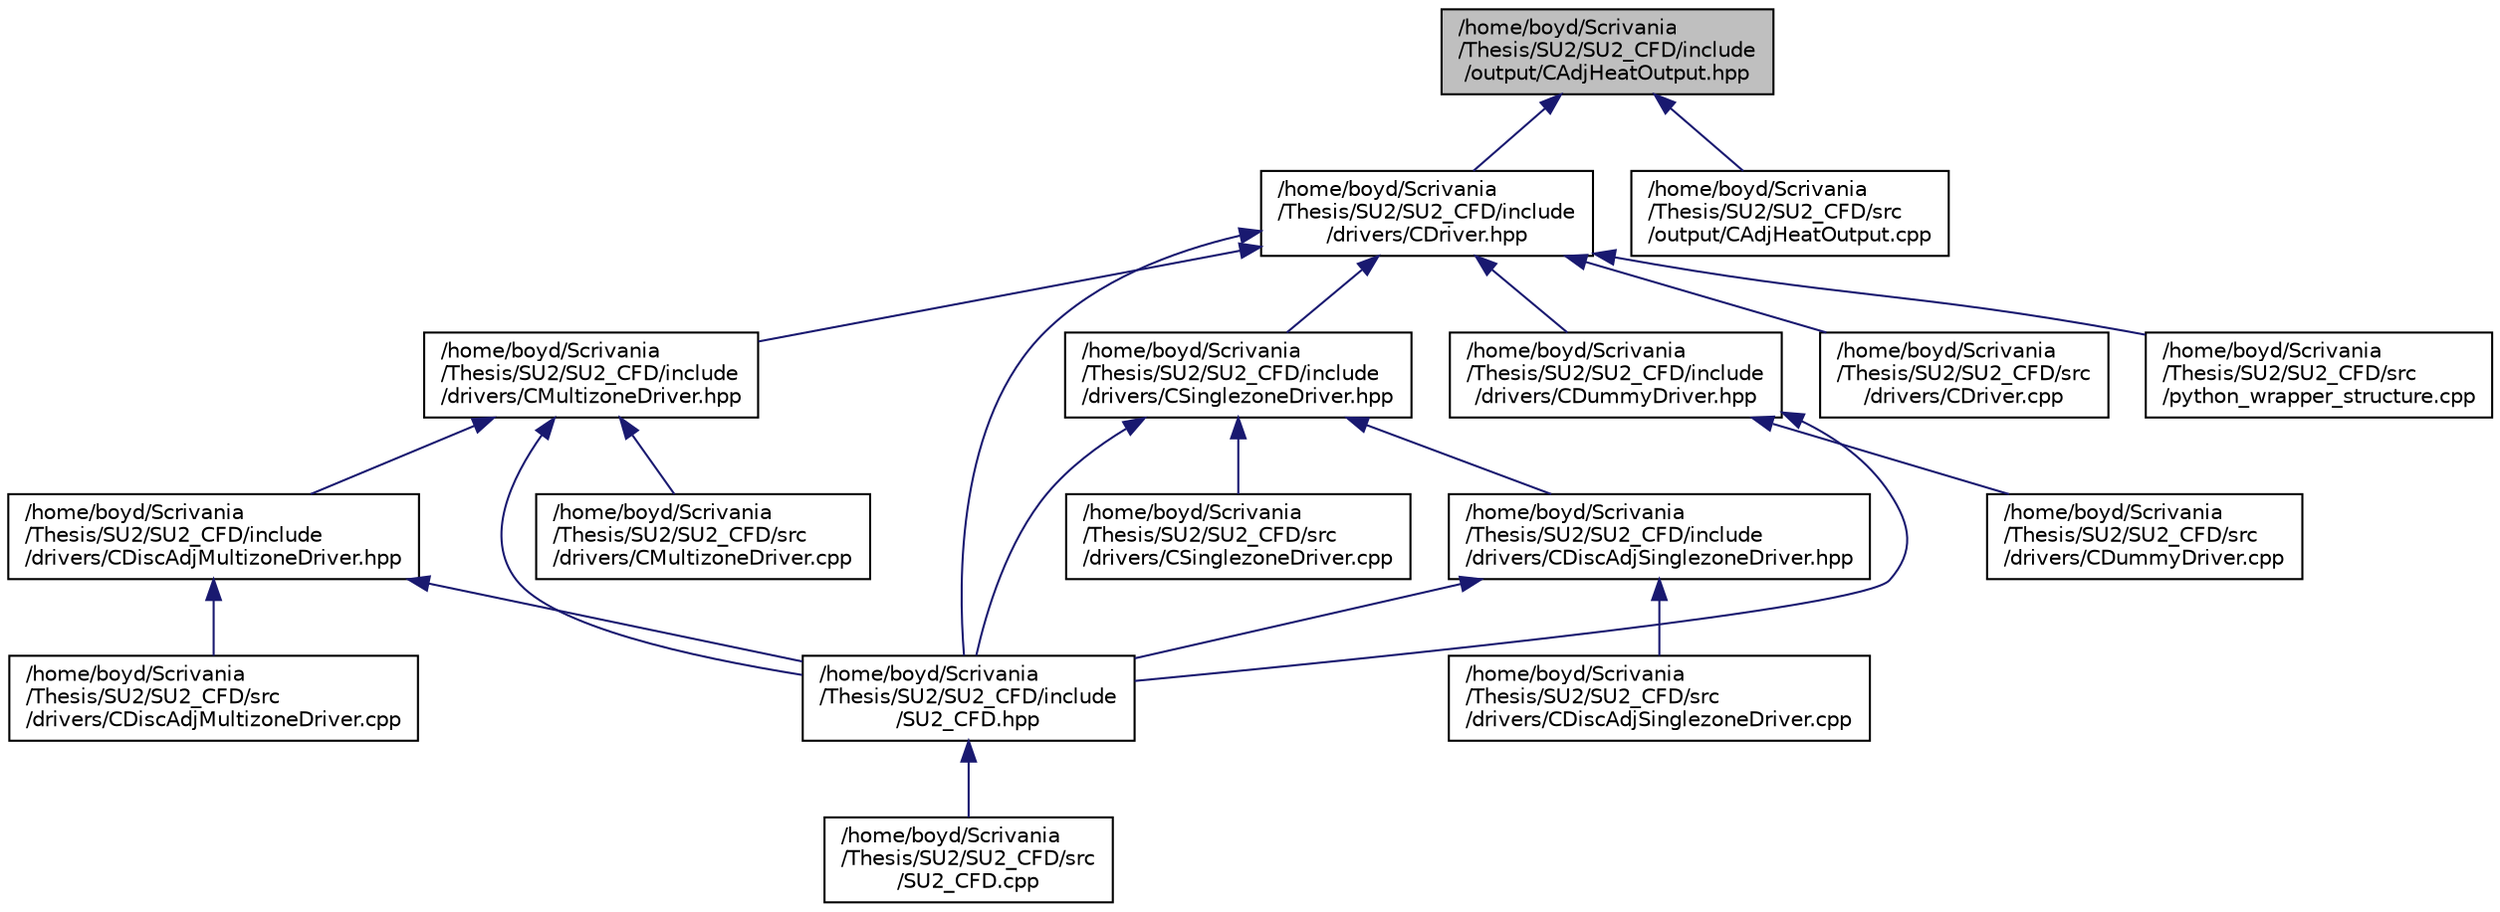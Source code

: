 digraph "/home/boyd/Scrivania/Thesis/SU2/SU2_CFD/include/output/CAdjHeatOutput.hpp"
{
  edge [fontname="Helvetica",fontsize="10",labelfontname="Helvetica",labelfontsize="10"];
  node [fontname="Helvetica",fontsize="10",shape=record];
  Node29 [label="/home/boyd/Scrivania\l/Thesis/SU2/SU2_CFD/include\l/output/CAdjHeatOutput.hpp",height=0.2,width=0.4,color="black", fillcolor="grey75", style="filled", fontcolor="black"];
  Node29 -> Node30 [dir="back",color="midnightblue",fontsize="10",style="solid",fontname="Helvetica"];
  Node30 [label="/home/boyd/Scrivania\l/Thesis/SU2/SU2_CFD/include\l/drivers/CDriver.hpp",height=0.2,width=0.4,color="black", fillcolor="white", style="filled",URL="$_c_driver_8hpp.html"];
  Node30 -> Node31 [dir="back",color="midnightblue",fontsize="10",style="solid",fontname="Helvetica"];
  Node31 [label="/home/boyd/Scrivania\l/Thesis/SU2/SU2_CFD/include\l/drivers/CMultizoneDriver.hpp",height=0.2,width=0.4,color="black", fillcolor="white", style="filled",URL="$_c_multizone_driver_8hpp.html",tooltip="Headers of the main subroutines for driving single or multi-zone problems. The subroutines and functi..."];
  Node31 -> Node32 [dir="back",color="midnightblue",fontsize="10",style="solid",fontname="Helvetica"];
  Node32 [label="/home/boyd/Scrivania\l/Thesis/SU2/SU2_CFD/include\l/drivers/CDiscAdjMultizoneDriver.hpp",height=0.2,width=0.4,color="black", fillcolor="white", style="filled",URL="$_c_disc_adj_multizone_driver_8hpp.html"];
  Node32 -> Node33 [dir="back",color="midnightblue",fontsize="10",style="solid",fontname="Helvetica"];
  Node33 [label="/home/boyd/Scrivania\l/Thesis/SU2/SU2_CFD/include\l/SU2_CFD.hpp",height=0.2,width=0.4,color="black", fillcolor="white", style="filled",URL="$_s_u2___c_f_d_8hpp.html",tooltip="Headers of the main subroutines of the code SU2_CFD. The subroutines and functions are in the SU2_CFD..."];
  Node33 -> Node34 [dir="back",color="midnightblue",fontsize="10",style="solid",fontname="Helvetica"];
  Node34 [label="/home/boyd/Scrivania\l/Thesis/SU2/SU2_CFD/src\l/SU2_CFD.cpp",height=0.2,width=0.4,color="black", fillcolor="white", style="filled",URL="$_s_u2___c_f_d_8cpp.html",tooltip="Main file of the SU2 Computational Fluid Dynamics code. "];
  Node32 -> Node35 [dir="back",color="midnightblue",fontsize="10",style="solid",fontname="Helvetica"];
  Node35 [label="/home/boyd/Scrivania\l/Thesis/SU2/SU2_CFD/src\l/drivers/CDiscAdjMultizoneDriver.cpp",height=0.2,width=0.4,color="black", fillcolor="white", style="filled",URL="$_c_disc_adj_multizone_driver_8cpp.html",tooltip="The main subroutines for driving adjoint multi-zone problems. "];
  Node31 -> Node33 [dir="back",color="midnightblue",fontsize="10",style="solid",fontname="Helvetica"];
  Node31 -> Node36 [dir="back",color="midnightblue",fontsize="10",style="solid",fontname="Helvetica"];
  Node36 [label="/home/boyd/Scrivania\l/Thesis/SU2/SU2_CFD/src\l/drivers/CMultizoneDriver.cpp",height=0.2,width=0.4,color="black", fillcolor="white", style="filled",URL="$_c_multizone_driver_8cpp.html"];
  Node30 -> Node37 [dir="back",color="midnightblue",fontsize="10",style="solid",fontname="Helvetica"];
  Node37 [label="/home/boyd/Scrivania\l/Thesis/SU2/SU2_CFD/include\l/drivers/CSinglezoneDriver.hpp",height=0.2,width=0.4,color="black", fillcolor="white", style="filled",URL="$_c_singlezone_driver_8hpp.html",tooltip="Headers of the main subroutines for driving single or multi-zone problems. The subroutines and functi..."];
  Node37 -> Node38 [dir="back",color="midnightblue",fontsize="10",style="solid",fontname="Helvetica"];
  Node38 [label="/home/boyd/Scrivania\l/Thesis/SU2/SU2_CFD/include\l/drivers/CDiscAdjSinglezoneDriver.hpp",height=0.2,width=0.4,color="black", fillcolor="white", style="filled",URL="$_c_disc_adj_singlezone_driver_8hpp.html",tooltip="Headers of the main subroutines for driving single or multi-zone problems. The subroutines and functi..."];
  Node38 -> Node33 [dir="back",color="midnightblue",fontsize="10",style="solid",fontname="Helvetica"];
  Node38 -> Node39 [dir="back",color="midnightblue",fontsize="10",style="solid",fontname="Helvetica"];
  Node39 [label="/home/boyd/Scrivania\l/Thesis/SU2/SU2_CFD/src\l/drivers/CDiscAdjSinglezoneDriver.cpp",height=0.2,width=0.4,color="black", fillcolor="white", style="filled",URL="$_c_disc_adj_singlezone_driver_8cpp.html"];
  Node37 -> Node33 [dir="back",color="midnightblue",fontsize="10",style="solid",fontname="Helvetica"];
  Node37 -> Node40 [dir="back",color="midnightblue",fontsize="10",style="solid",fontname="Helvetica"];
  Node40 [label="/home/boyd/Scrivania\l/Thesis/SU2/SU2_CFD/src\l/drivers/CSinglezoneDriver.cpp",height=0.2,width=0.4,color="black", fillcolor="white", style="filled",URL="$_c_singlezone_driver_8cpp.html"];
  Node30 -> Node41 [dir="back",color="midnightblue",fontsize="10",style="solid",fontname="Helvetica"];
  Node41 [label="/home/boyd/Scrivania\l/Thesis/SU2/SU2_CFD/include\l/drivers/CDummyDriver.hpp",height=0.2,width=0.4,color="black", fillcolor="white", style="filled",URL="$_c_dummy_driver_8hpp.html",tooltip="Headers of the main subroutines for driving single or multi-zone problems. The subroutines and functi..."];
  Node41 -> Node33 [dir="back",color="midnightblue",fontsize="10",style="solid",fontname="Helvetica"];
  Node41 -> Node42 [dir="back",color="midnightblue",fontsize="10",style="solid",fontname="Helvetica"];
  Node42 [label="/home/boyd/Scrivania\l/Thesis/SU2/SU2_CFD/src\l/drivers/CDummyDriver.cpp",height=0.2,width=0.4,color="black", fillcolor="white", style="filled",URL="$_c_dummy_driver_8cpp.html",tooltip="Dummy driver class for running the preprocessing without geometry preprocessing. "];
  Node30 -> Node33 [dir="back",color="midnightblue",fontsize="10",style="solid",fontname="Helvetica"];
  Node30 -> Node43 [dir="back",color="midnightblue",fontsize="10",style="solid",fontname="Helvetica"];
  Node43 [label="/home/boyd/Scrivania\l/Thesis/SU2/SU2_CFD/src\l/drivers/CDriver.cpp",height=0.2,width=0.4,color="black", fillcolor="white", style="filled",URL="$_c_driver_8cpp.html"];
  Node30 -> Node44 [dir="back",color="midnightblue",fontsize="10",style="solid",fontname="Helvetica"];
  Node44 [label="/home/boyd/Scrivania\l/Thesis/SU2/SU2_CFD/src\l/python_wrapper_structure.cpp",height=0.2,width=0.4,color="black", fillcolor="white", style="filled",URL="$python__wrapper__structure_8cpp.html",tooltip="Driver subroutines that are used by the Python wrapper. Those routines are usually called from an ext..."];
  Node29 -> Node45 [dir="back",color="midnightblue",fontsize="10",style="solid",fontname="Helvetica"];
  Node45 [label="/home/boyd/Scrivania\l/Thesis/SU2/SU2_CFD/src\l/output/CAdjHeatOutput.cpp",height=0.2,width=0.4,color="black", fillcolor="white", style="filled",URL="$_c_adj_heat_output_8cpp.html"];
}
